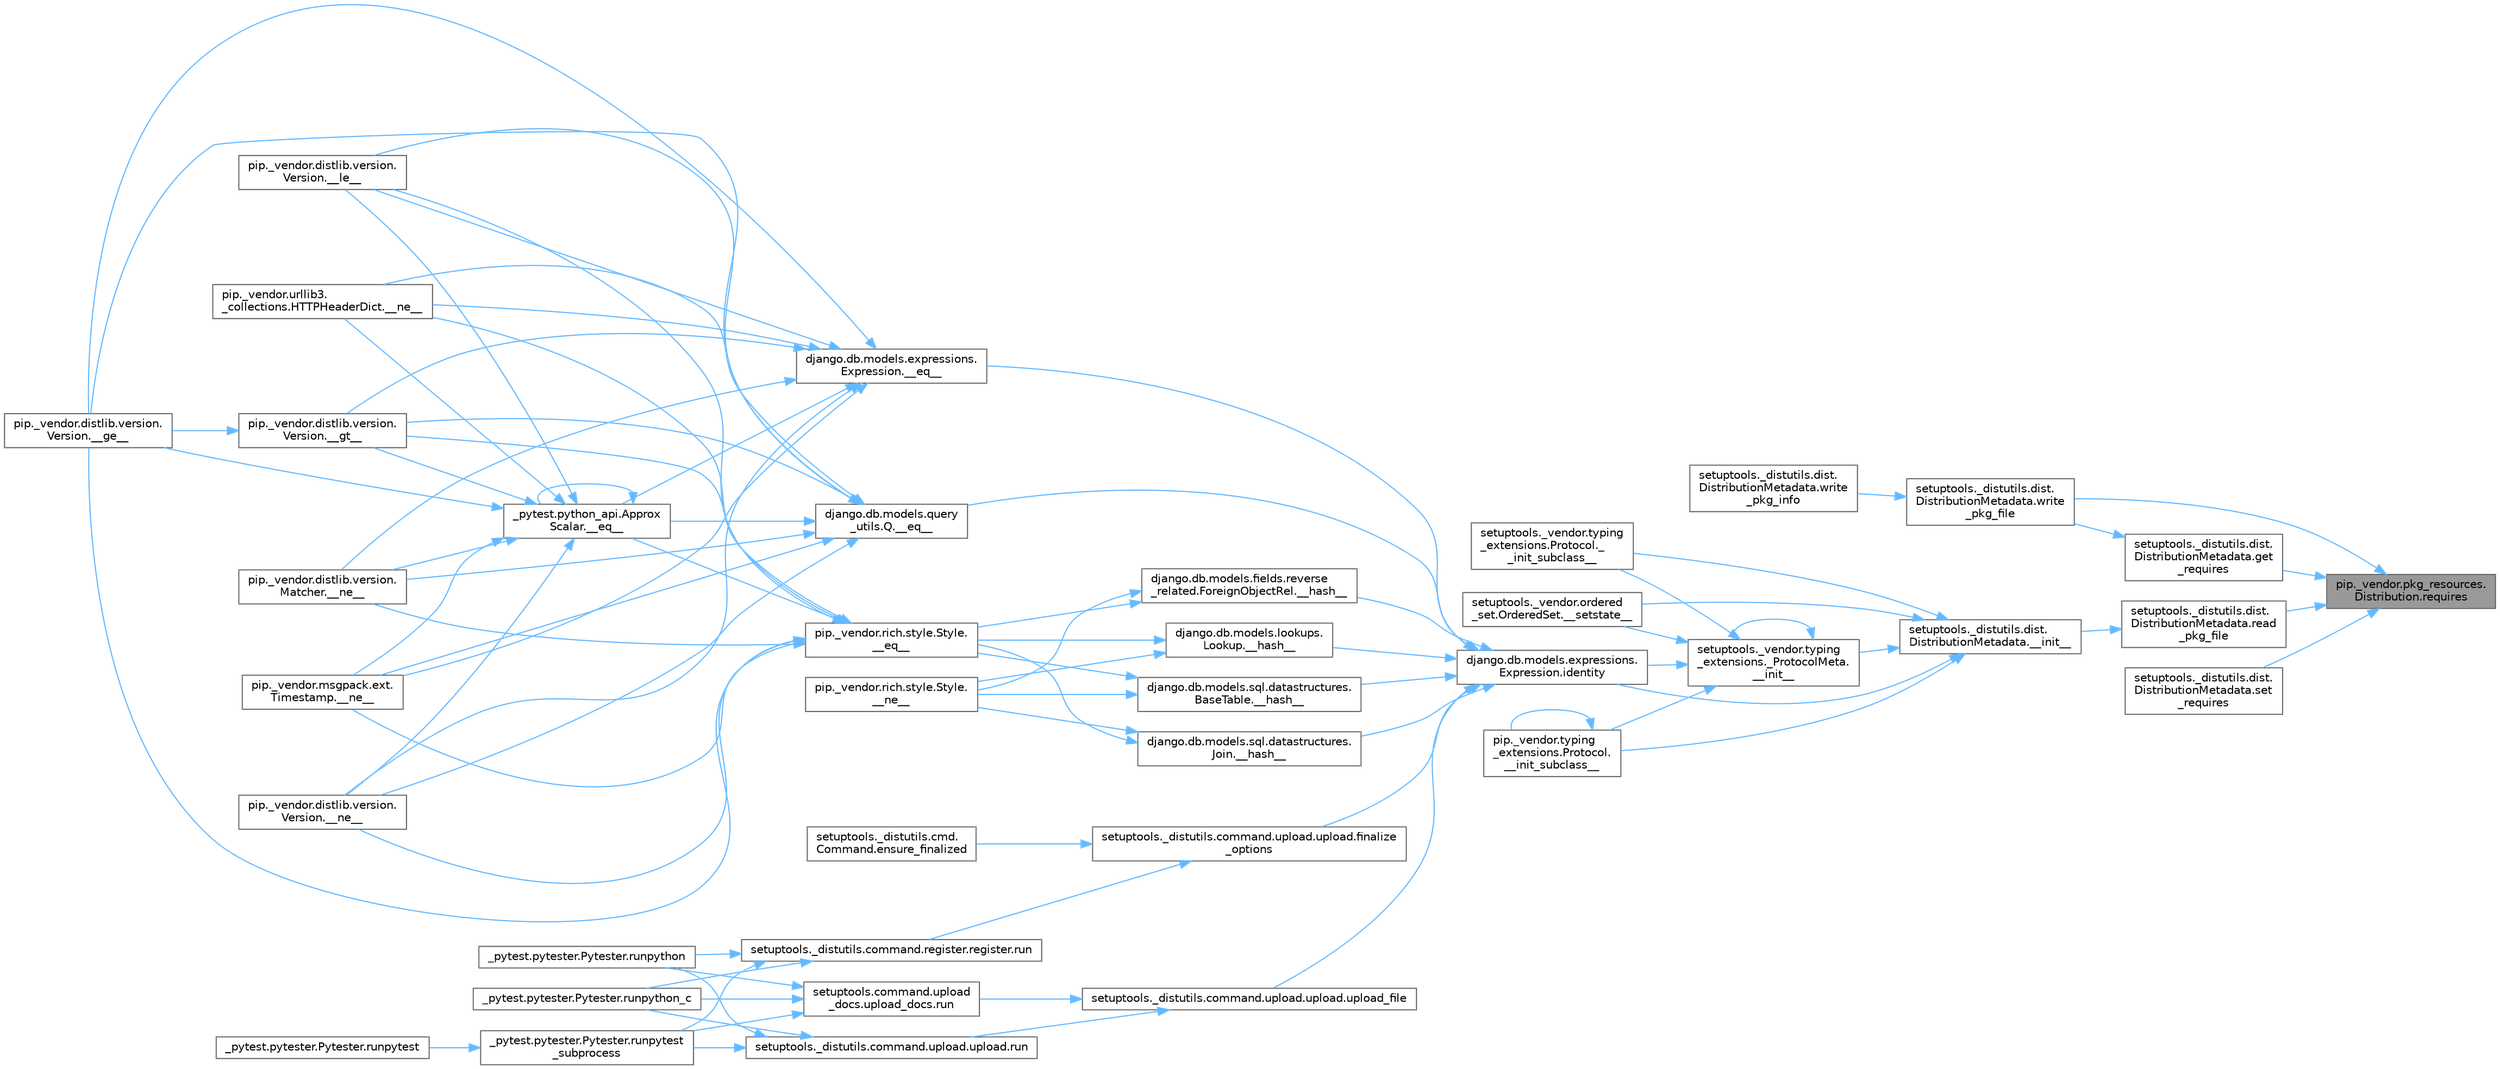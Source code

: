 digraph "pip._vendor.pkg_resources.Distribution.requires"
{
 // LATEX_PDF_SIZE
  bgcolor="transparent";
  edge [fontname=Helvetica,fontsize=10,labelfontname=Helvetica,labelfontsize=10];
  node [fontname=Helvetica,fontsize=10,shape=box,height=0.2,width=0.4];
  rankdir="RL";
  Node1 [id="Node000001",label="pip._vendor.pkg_resources.\lDistribution.requires",height=0.2,width=0.4,color="gray40", fillcolor="grey60", style="filled", fontcolor="black",tooltip=" "];
  Node1 -> Node2 [id="edge1_Node000001_Node000002",dir="back",color="steelblue1",style="solid",tooltip=" "];
  Node2 [id="Node000002",label="setuptools._distutils.dist.\lDistributionMetadata.get\l_requires",height=0.2,width=0.4,color="grey40", fillcolor="white", style="filled",URL="$classsetuptools_1_1__distutils_1_1dist_1_1_distribution_metadata.html#a625768121dd821e2a54034d284359764",tooltip=" "];
  Node2 -> Node3 [id="edge2_Node000002_Node000003",dir="back",color="steelblue1",style="solid",tooltip=" "];
  Node3 [id="Node000003",label="setuptools._distutils.dist.\lDistributionMetadata.write\l_pkg_file",height=0.2,width=0.4,color="grey40", fillcolor="white", style="filled",URL="$classsetuptools_1_1__distutils_1_1dist_1_1_distribution_metadata.html#a2a55009e9d487a82234459fb242f4be0",tooltip=" "];
  Node3 -> Node4 [id="edge3_Node000003_Node000004",dir="back",color="steelblue1",style="solid",tooltip=" "];
  Node4 [id="Node000004",label="setuptools._distutils.dist.\lDistributionMetadata.write\l_pkg_info",height=0.2,width=0.4,color="grey40", fillcolor="white", style="filled",URL="$classsetuptools_1_1__distutils_1_1dist_1_1_distribution_metadata.html#a0f62394989fd40fc4215cb7e4250fcfb",tooltip=" "];
  Node1 -> Node5 [id="edge4_Node000001_Node000005",dir="back",color="steelblue1",style="solid",tooltip=" "];
  Node5 [id="Node000005",label="setuptools._distutils.dist.\lDistributionMetadata.read\l_pkg_file",height=0.2,width=0.4,color="grey40", fillcolor="white", style="filled",URL="$classsetuptools_1_1__distutils_1_1dist_1_1_distribution_metadata.html#a7efe01ce942992105bfa0866706a2f20",tooltip=" "];
  Node5 -> Node6 [id="edge5_Node000005_Node000006",dir="back",color="steelblue1",style="solid",tooltip=" "];
  Node6 [id="Node000006",label="setuptools._distutils.dist.\lDistributionMetadata.__init__",height=0.2,width=0.4,color="grey40", fillcolor="white", style="filled",URL="$classsetuptools_1_1__distutils_1_1dist_1_1_distribution_metadata.html#a9bb96b84b0e1b192123f7d73c778a97b",tooltip=" "];
  Node6 -> Node7 [id="edge6_Node000006_Node000007",dir="back",color="steelblue1",style="solid",tooltip=" "];
  Node7 [id="Node000007",label="setuptools._vendor.typing\l_extensions._ProtocolMeta.\l__init__",height=0.2,width=0.4,color="grey40", fillcolor="white", style="filled",URL="$classsetuptools_1_1__vendor_1_1typing__extensions_1_1___protocol_meta.html#a7bbaff8ac6d19534b46bca363ee0b43a",tooltip=" "];
  Node7 -> Node7 [id="edge7_Node000007_Node000007",dir="back",color="steelblue1",style="solid",tooltip=" "];
  Node7 -> Node8 [id="edge8_Node000007_Node000008",dir="back",color="steelblue1",style="solid",tooltip=" "];
  Node8 [id="Node000008",label="pip._vendor.typing\l_extensions.Protocol.\l__init_subclass__",height=0.2,width=0.4,color="grey40", fillcolor="white", style="filled",URL="$classpip_1_1__vendor_1_1typing__extensions_1_1_protocol.html#a2916efc86cebb8aba6deb7fd30b33988",tooltip=" "];
  Node8 -> Node8 [id="edge9_Node000008_Node000008",dir="back",color="steelblue1",style="solid",tooltip=" "];
  Node7 -> Node9 [id="edge10_Node000007_Node000009",dir="back",color="steelblue1",style="solid",tooltip=" "];
  Node9 [id="Node000009",label="setuptools._vendor.typing\l_extensions.Protocol._\l_init_subclass__",height=0.2,width=0.4,color="grey40", fillcolor="white", style="filled",URL="$classsetuptools_1_1__vendor_1_1typing__extensions_1_1_protocol.html#ac6cbebc092a4724ab3704c5334059874",tooltip=" "];
  Node7 -> Node10 [id="edge11_Node000007_Node000010",dir="back",color="steelblue1",style="solid",tooltip=" "];
  Node10 [id="Node000010",label="setuptools._vendor.ordered\l_set.OrderedSet.__setstate__",height=0.2,width=0.4,color="grey40", fillcolor="white", style="filled",URL="$classsetuptools_1_1__vendor_1_1ordered__set_1_1_ordered_set.html#aa7f7de9d987829525d06db565fe1b4a1",tooltip=" "];
  Node7 -> Node11 [id="edge12_Node000007_Node000011",dir="back",color="steelblue1",style="solid",tooltip=" "];
  Node11 [id="Node000011",label="django.db.models.expressions.\lExpression.identity",height=0.2,width=0.4,color="grey40", fillcolor="white", style="filled",URL="$classdjango_1_1db_1_1models_1_1expressions_1_1_expression.html#a10048810b5eb8641acf3bc150731b925",tooltip=" "];
  Node11 -> Node12 [id="edge13_Node000011_Node000012",dir="back",color="steelblue1",style="solid",tooltip=" "];
  Node12 [id="Node000012",label="django.db.models.expressions.\lExpression.__eq__",height=0.2,width=0.4,color="grey40", fillcolor="white", style="filled",URL="$classdjango_1_1db_1_1models_1_1expressions_1_1_expression.html#adb4c2940b4e88b38771aac46593315e1",tooltip=" "];
  Node12 -> Node13 [id="edge14_Node000012_Node000013",dir="back",color="steelblue1",style="solid",tooltip=" "];
  Node13 [id="Node000013",label="_pytest.python_api.Approx\lScalar.__eq__",height=0.2,width=0.4,color="grey40", fillcolor="white", style="filled",URL="$class__pytest_1_1python__api_1_1_approx_scalar.html#af4601ee4ca7409927f88c83ebfc3d923",tooltip=" "];
  Node13 -> Node13 [id="edge15_Node000013_Node000013",dir="back",color="steelblue1",style="solid",tooltip=" "];
  Node13 -> Node14 [id="edge16_Node000013_Node000014",dir="back",color="steelblue1",style="solid",tooltip=" "];
  Node14 [id="Node000014",label="pip._vendor.distlib.version.\lVersion.__ge__",height=0.2,width=0.4,color="grey40", fillcolor="white", style="filled",URL="$classpip_1_1__vendor_1_1distlib_1_1version_1_1_version.html#aa6b7b889cebc687ddb5ed9040d01b1ec",tooltip=" "];
  Node13 -> Node15 [id="edge17_Node000013_Node000015",dir="back",color="steelblue1",style="solid",tooltip=" "];
  Node15 [id="Node000015",label="pip._vendor.distlib.version.\lVersion.__gt__",height=0.2,width=0.4,color="grey40", fillcolor="white", style="filled",URL="$classpip_1_1__vendor_1_1distlib_1_1version_1_1_version.html#a51cf0c8da1bb6829173ff6861b10cb5f",tooltip=" "];
  Node15 -> Node14 [id="edge18_Node000015_Node000014",dir="back",color="steelblue1",style="solid",tooltip=" "];
  Node13 -> Node16 [id="edge19_Node000013_Node000016",dir="back",color="steelblue1",style="solid",tooltip=" "];
  Node16 [id="Node000016",label="pip._vendor.distlib.version.\lVersion.__le__",height=0.2,width=0.4,color="grey40", fillcolor="white", style="filled",URL="$classpip_1_1__vendor_1_1distlib_1_1version_1_1_version.html#ae5e2c5d9b76377e286fcf92a382cbb8b",tooltip=" "];
  Node13 -> Node17 [id="edge20_Node000013_Node000017",dir="back",color="steelblue1",style="solid",tooltip=" "];
  Node17 [id="Node000017",label="pip._vendor.distlib.version.\lMatcher.__ne__",height=0.2,width=0.4,color="grey40", fillcolor="white", style="filled",URL="$classpip_1_1__vendor_1_1distlib_1_1version_1_1_matcher.html#a24f8f8a4686bff3018fee5d22f4e02f1",tooltip=" "];
  Node13 -> Node18 [id="edge21_Node000013_Node000018",dir="back",color="steelblue1",style="solid",tooltip=" "];
  Node18 [id="Node000018",label="pip._vendor.distlib.version.\lVersion.__ne__",height=0.2,width=0.4,color="grey40", fillcolor="white", style="filled",URL="$classpip_1_1__vendor_1_1distlib_1_1version_1_1_version.html#aea3cdf6db007318ab1a2e8d144e2a4a1",tooltip=" "];
  Node13 -> Node19 [id="edge22_Node000013_Node000019",dir="back",color="steelblue1",style="solid",tooltip=" "];
  Node19 [id="Node000019",label="pip._vendor.msgpack.ext.\lTimestamp.__ne__",height=0.2,width=0.4,color="grey40", fillcolor="white", style="filled",URL="$classpip_1_1__vendor_1_1msgpack_1_1ext_1_1_timestamp.html#ac38b8cada8075f7a1133b06bc99b2317",tooltip=" "];
  Node13 -> Node20 [id="edge23_Node000013_Node000020",dir="back",color="steelblue1",style="solid",tooltip=" "];
  Node20 [id="Node000020",label="pip._vendor.urllib3.\l_collections.HTTPHeaderDict.__ne__",height=0.2,width=0.4,color="grey40", fillcolor="white", style="filled",URL="$classpip_1_1__vendor_1_1urllib3_1_1__collections_1_1_h_t_t_p_header_dict.html#aa7766a9499d33160a1258e140e35a806",tooltip=" "];
  Node12 -> Node14 [id="edge24_Node000012_Node000014",dir="back",color="steelblue1",style="solid",tooltip=" "];
  Node12 -> Node15 [id="edge25_Node000012_Node000015",dir="back",color="steelblue1",style="solid",tooltip=" "];
  Node12 -> Node16 [id="edge26_Node000012_Node000016",dir="back",color="steelblue1",style="solid",tooltip=" "];
  Node12 -> Node17 [id="edge27_Node000012_Node000017",dir="back",color="steelblue1",style="solid",tooltip=" "];
  Node12 -> Node18 [id="edge28_Node000012_Node000018",dir="back",color="steelblue1",style="solid",tooltip=" "];
  Node12 -> Node19 [id="edge29_Node000012_Node000019",dir="back",color="steelblue1",style="solid",tooltip=" "];
  Node12 -> Node20 [id="edge30_Node000012_Node000020",dir="back",color="steelblue1",style="solid",tooltip=" "];
  Node11 -> Node21 [id="edge31_Node000011_Node000021",dir="back",color="steelblue1",style="solid",tooltip=" "];
  Node21 [id="Node000021",label="django.db.models.query\l_utils.Q.__eq__",height=0.2,width=0.4,color="grey40", fillcolor="white", style="filled",URL="$classdjango_1_1db_1_1models_1_1query__utils_1_1_q.html#aa83c3e0a1d5257be65a946fcc4baf58a",tooltip=" "];
  Node21 -> Node13 [id="edge32_Node000021_Node000013",dir="back",color="steelblue1",style="solid",tooltip=" "];
  Node21 -> Node14 [id="edge33_Node000021_Node000014",dir="back",color="steelblue1",style="solid",tooltip=" "];
  Node21 -> Node15 [id="edge34_Node000021_Node000015",dir="back",color="steelblue1",style="solid",tooltip=" "];
  Node21 -> Node16 [id="edge35_Node000021_Node000016",dir="back",color="steelblue1",style="solid",tooltip=" "];
  Node21 -> Node17 [id="edge36_Node000021_Node000017",dir="back",color="steelblue1",style="solid",tooltip=" "];
  Node21 -> Node18 [id="edge37_Node000021_Node000018",dir="back",color="steelblue1",style="solid",tooltip=" "];
  Node21 -> Node19 [id="edge38_Node000021_Node000019",dir="back",color="steelblue1",style="solid",tooltip=" "];
  Node21 -> Node20 [id="edge39_Node000021_Node000020",dir="back",color="steelblue1",style="solid",tooltip=" "];
  Node11 -> Node22 [id="edge40_Node000011_Node000022",dir="back",color="steelblue1",style="solid",tooltip=" "];
  Node22 [id="Node000022",label="django.db.models.fields.reverse\l_related.ForeignObjectRel.__hash__",height=0.2,width=0.4,color="grey40", fillcolor="white", style="filled",URL="$classdjango_1_1db_1_1models_1_1fields_1_1reverse__related_1_1_foreign_object_rel.html#aa0478c97c51638ebbe5b348c9ace7a13",tooltip=" "];
  Node22 -> Node23 [id="edge41_Node000022_Node000023",dir="back",color="steelblue1",style="solid",tooltip=" "];
  Node23 [id="Node000023",label="pip._vendor.rich.style.Style.\l__eq__",height=0.2,width=0.4,color="grey40", fillcolor="white", style="filled",URL="$classpip_1_1__vendor_1_1rich_1_1style_1_1_style.html#aa1040cd22d3171dc8ac3f0ce31653284",tooltip=" "];
  Node23 -> Node13 [id="edge42_Node000023_Node000013",dir="back",color="steelblue1",style="solid",tooltip=" "];
  Node23 -> Node14 [id="edge43_Node000023_Node000014",dir="back",color="steelblue1",style="solid",tooltip=" "];
  Node23 -> Node15 [id="edge44_Node000023_Node000015",dir="back",color="steelblue1",style="solid",tooltip=" "];
  Node23 -> Node16 [id="edge45_Node000023_Node000016",dir="back",color="steelblue1",style="solid",tooltip=" "];
  Node23 -> Node17 [id="edge46_Node000023_Node000017",dir="back",color="steelblue1",style="solid",tooltip=" "];
  Node23 -> Node18 [id="edge47_Node000023_Node000018",dir="back",color="steelblue1",style="solid",tooltip=" "];
  Node23 -> Node19 [id="edge48_Node000023_Node000019",dir="back",color="steelblue1",style="solid",tooltip=" "];
  Node23 -> Node20 [id="edge49_Node000023_Node000020",dir="back",color="steelblue1",style="solid",tooltip=" "];
  Node22 -> Node24 [id="edge50_Node000022_Node000024",dir="back",color="steelblue1",style="solid",tooltip=" "];
  Node24 [id="Node000024",label="pip._vendor.rich.style.Style.\l__ne__",height=0.2,width=0.4,color="grey40", fillcolor="white", style="filled",URL="$classpip_1_1__vendor_1_1rich_1_1style_1_1_style.html#a97595d869459e2d619505c87c0b9fe81",tooltip=" "];
  Node11 -> Node25 [id="edge51_Node000011_Node000025",dir="back",color="steelblue1",style="solid",tooltip=" "];
  Node25 [id="Node000025",label="django.db.models.lookups.\lLookup.__hash__",height=0.2,width=0.4,color="grey40", fillcolor="white", style="filled",URL="$classdjango_1_1db_1_1models_1_1lookups_1_1_lookup.html#a05201ecef16ee5ad8c9a403b7ebbc268",tooltip=" "];
  Node25 -> Node23 [id="edge52_Node000025_Node000023",dir="back",color="steelblue1",style="solid",tooltip=" "];
  Node25 -> Node24 [id="edge53_Node000025_Node000024",dir="back",color="steelblue1",style="solid",tooltip=" "];
  Node11 -> Node26 [id="edge54_Node000011_Node000026",dir="back",color="steelblue1",style="solid",tooltip=" "];
  Node26 [id="Node000026",label="django.db.models.sql.datastructures.\lBaseTable.__hash__",height=0.2,width=0.4,color="grey40", fillcolor="white", style="filled",URL="$classdjango_1_1db_1_1models_1_1sql_1_1datastructures_1_1_base_table.html#aebcfbba4343eb7a1520718b608feaaa6",tooltip=" "];
  Node26 -> Node23 [id="edge55_Node000026_Node000023",dir="back",color="steelblue1",style="solid",tooltip=" "];
  Node26 -> Node24 [id="edge56_Node000026_Node000024",dir="back",color="steelblue1",style="solid",tooltip=" "];
  Node11 -> Node27 [id="edge57_Node000011_Node000027",dir="back",color="steelblue1",style="solid",tooltip=" "];
  Node27 [id="Node000027",label="django.db.models.sql.datastructures.\lJoin.__hash__",height=0.2,width=0.4,color="grey40", fillcolor="white", style="filled",URL="$classdjango_1_1db_1_1models_1_1sql_1_1datastructures_1_1_join.html#adcb5282598b4e04b92f6bd262f0d360c",tooltip=" "];
  Node27 -> Node23 [id="edge58_Node000027_Node000023",dir="back",color="steelblue1",style="solid",tooltip=" "];
  Node27 -> Node24 [id="edge59_Node000027_Node000024",dir="back",color="steelblue1",style="solid",tooltip=" "];
  Node11 -> Node28 [id="edge60_Node000011_Node000028",dir="back",color="steelblue1",style="solid",tooltip=" "];
  Node28 [id="Node000028",label="setuptools._distutils.command.upload.upload.finalize\l_options",height=0.2,width=0.4,color="grey40", fillcolor="white", style="filled",URL="$classsetuptools_1_1__distutils_1_1command_1_1upload_1_1upload.html#a9c94c240a676c164b8b18a141bc48c4c",tooltip=" "];
  Node28 -> Node29 [id="edge61_Node000028_Node000029",dir="back",color="steelblue1",style="solid",tooltip=" "];
  Node29 [id="Node000029",label="setuptools._distutils.cmd.\lCommand.ensure_finalized",height=0.2,width=0.4,color="grey40", fillcolor="white", style="filled",URL="$classsetuptools_1_1__distutils_1_1cmd_1_1_command.html#a3d586ca13afbfed87a11872fd15515ab",tooltip=" "];
  Node28 -> Node30 [id="edge62_Node000028_Node000030",dir="back",color="steelblue1",style="solid",tooltip=" "];
  Node30 [id="Node000030",label="setuptools._distutils.command.register.register.run",height=0.2,width=0.4,color="grey40", fillcolor="white", style="filled",URL="$classsetuptools_1_1__distutils_1_1command_1_1register_1_1register.html#a2c04b126757f477c907033d7f3d0e169",tooltip=" "];
  Node30 -> Node31 [id="edge63_Node000030_Node000031",dir="back",color="steelblue1",style="solid",tooltip=" "];
  Node31 [id="Node000031",label="_pytest.pytester.Pytester.runpytest\l_subprocess",height=0.2,width=0.4,color="grey40", fillcolor="white", style="filled",URL="$class__pytest_1_1pytester_1_1_pytester.html#a59323c6d6a1469a1206f1c0b8fce99c9",tooltip=" "];
  Node31 -> Node32 [id="edge64_Node000031_Node000032",dir="back",color="steelblue1",style="solid",tooltip=" "];
  Node32 [id="Node000032",label="_pytest.pytester.Pytester.runpytest",height=0.2,width=0.4,color="grey40", fillcolor="white", style="filled",URL="$class__pytest_1_1pytester_1_1_pytester.html#a2765db48ffe1b8853581d711ff43a87b",tooltip=" "];
  Node30 -> Node33 [id="edge65_Node000030_Node000033",dir="back",color="steelblue1",style="solid",tooltip=" "];
  Node33 [id="Node000033",label="_pytest.pytester.Pytester.runpython",height=0.2,width=0.4,color="grey40", fillcolor="white", style="filled",URL="$class__pytest_1_1pytester_1_1_pytester.html#a4e0c539507f15fd333cf618faf9687ef",tooltip=" "];
  Node30 -> Node34 [id="edge66_Node000030_Node000034",dir="back",color="steelblue1",style="solid",tooltip=" "];
  Node34 [id="Node000034",label="_pytest.pytester.Pytester.runpython_c",height=0.2,width=0.4,color="grey40", fillcolor="white", style="filled",URL="$class__pytest_1_1pytester_1_1_pytester.html#aea789acfe206d9c40d9a6bf54a337f2a",tooltip=" "];
  Node11 -> Node35 [id="edge67_Node000011_Node000035",dir="back",color="steelblue1",style="solid",tooltip=" "];
  Node35 [id="Node000035",label="setuptools._distutils.command.upload.upload.upload_file",height=0.2,width=0.4,color="grey40", fillcolor="white", style="filled",URL="$classsetuptools_1_1__distutils_1_1command_1_1upload_1_1upload.html#aa7d9089079f68edc3d38061fcc04211f",tooltip=" "];
  Node35 -> Node36 [id="edge68_Node000035_Node000036",dir="back",color="steelblue1",style="solid",tooltip=" "];
  Node36 [id="Node000036",label="setuptools._distutils.command.upload.upload.run",height=0.2,width=0.4,color="grey40", fillcolor="white", style="filled",URL="$classsetuptools_1_1__distutils_1_1command_1_1upload_1_1upload.html#ace38d87cba47d2d4fea6a9cfd3328afe",tooltip=" "];
  Node36 -> Node31 [id="edge69_Node000036_Node000031",dir="back",color="steelblue1",style="solid",tooltip=" "];
  Node36 -> Node33 [id="edge70_Node000036_Node000033",dir="back",color="steelblue1",style="solid",tooltip=" "];
  Node36 -> Node34 [id="edge71_Node000036_Node000034",dir="back",color="steelblue1",style="solid",tooltip=" "];
  Node35 -> Node37 [id="edge72_Node000035_Node000037",dir="back",color="steelblue1",style="solid",tooltip=" "];
  Node37 [id="Node000037",label="setuptools.command.upload\l_docs.upload_docs.run",height=0.2,width=0.4,color="grey40", fillcolor="white", style="filled",URL="$classsetuptools_1_1command_1_1upload__docs_1_1upload__docs.html#aa4dc06178a865c40dcd7fe0cd77a2bfe",tooltip=" "];
  Node37 -> Node31 [id="edge73_Node000037_Node000031",dir="back",color="steelblue1",style="solid",tooltip=" "];
  Node37 -> Node33 [id="edge74_Node000037_Node000033",dir="back",color="steelblue1",style="solid",tooltip=" "];
  Node37 -> Node34 [id="edge75_Node000037_Node000034",dir="back",color="steelblue1",style="solid",tooltip=" "];
  Node6 -> Node8 [id="edge76_Node000006_Node000008",dir="back",color="steelblue1",style="solid",tooltip=" "];
  Node6 -> Node9 [id="edge77_Node000006_Node000009",dir="back",color="steelblue1",style="solid",tooltip=" "];
  Node6 -> Node10 [id="edge78_Node000006_Node000010",dir="back",color="steelblue1",style="solid",tooltip=" "];
  Node6 -> Node11 [id="edge79_Node000006_Node000011",dir="back",color="steelblue1",style="solid",tooltip=" "];
  Node1 -> Node38 [id="edge80_Node000001_Node000038",dir="back",color="steelblue1",style="solid",tooltip=" "];
  Node38 [id="Node000038",label="setuptools._distutils.dist.\lDistributionMetadata.set\l_requires",height=0.2,width=0.4,color="grey40", fillcolor="white", style="filled",URL="$classsetuptools_1_1__distutils_1_1dist_1_1_distribution_metadata.html#a511058df7b2152d2230a358d4119a537",tooltip=" "];
  Node1 -> Node3 [id="edge81_Node000001_Node000003",dir="back",color="steelblue1",style="solid",tooltip=" "];
}
